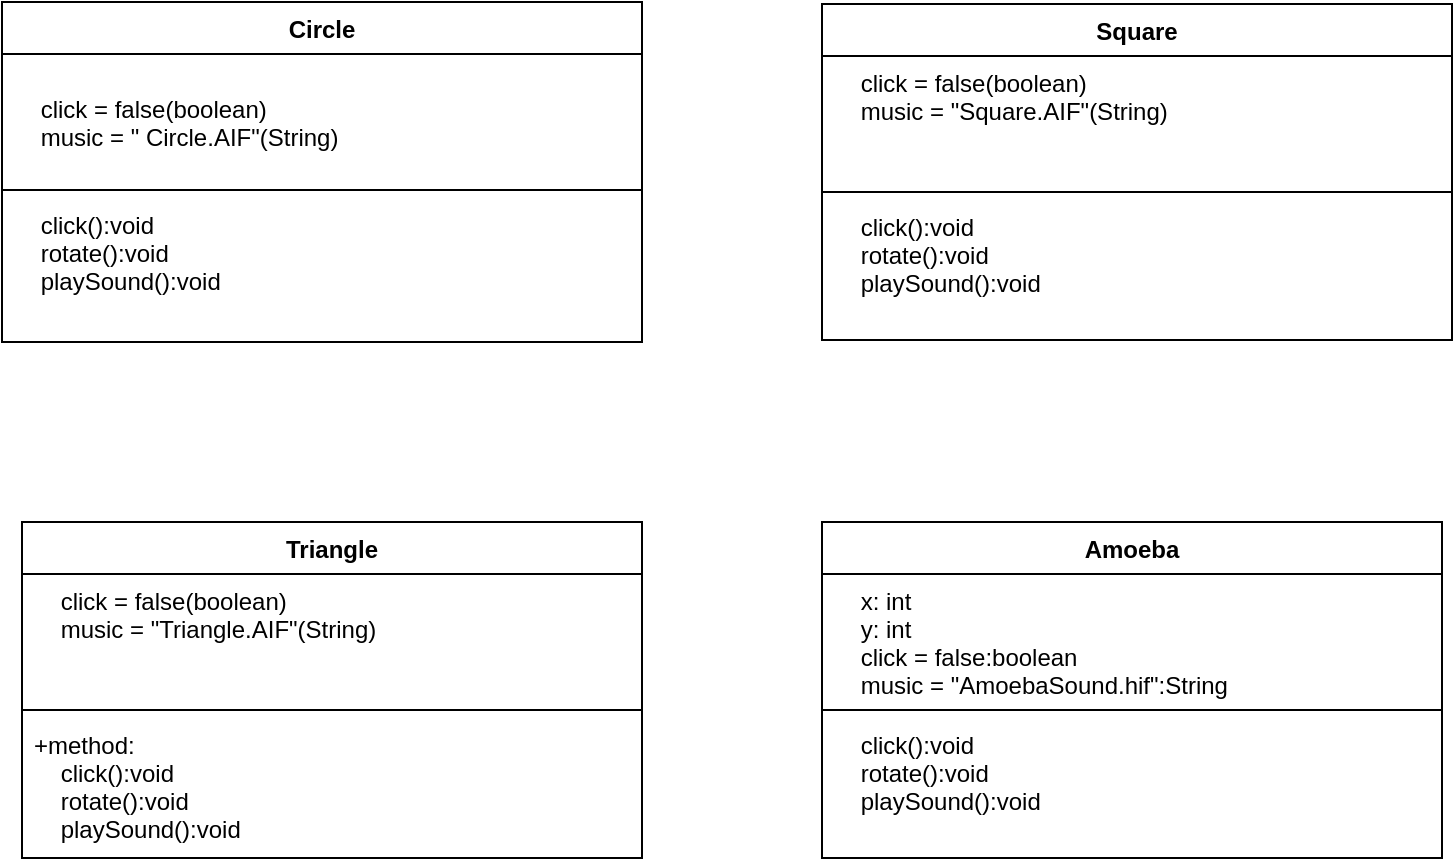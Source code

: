 <mxfile version="15.4.0" type="device"><diagram id="6tOn8OJApcHEsSLV2fzt" name="Page-1"><mxGraphModel dx="852" dy="534" grid="1" gridSize="10" guides="1" tooltips="1" connect="1" arrows="1" fold="1" page="1" pageScale="1" pageWidth="850" pageHeight="1100" math="0" shadow="0"><root><mxCell id="0"/><mxCell id="1" parent="0"/><mxCell id="a1AIBcJpWgY2n_WUI0sD-1" value="Circle&#10;" style="swimlane;fontStyle=1;align=center;verticalAlign=top;childLayout=stackLayout;horizontal=1;startSize=26;horizontalStack=0;resizeParent=1;resizeParentMax=0;resizeLast=0;collapsible=1;marginBottom=0;" parent="1" vertex="1"><mxGeometry x="50" y="50" width="320" height="170" as="geometry"/></mxCell><mxCell id="a1AIBcJpWgY2n_WUI0sD-2" value="&#10;    click = false(boolean)&#10;    music = &quot; Circle.AIF&quot;(String)" style="text;strokeColor=none;fillColor=none;align=left;verticalAlign=top;spacingLeft=4;spacingRight=4;overflow=hidden;rotatable=0;points=[[0,0.5],[1,0.5]];portConstraint=eastwest;" parent="a1AIBcJpWgY2n_WUI0sD-1" vertex="1"><mxGeometry y="26" width="320" height="64" as="geometry"/></mxCell><mxCell id="a1AIBcJpWgY2n_WUI0sD-3" value="" style="line;strokeWidth=1;fillColor=none;align=left;verticalAlign=middle;spacingTop=-1;spacingLeft=3;spacingRight=3;rotatable=0;labelPosition=right;points=[];portConstraint=eastwest;" parent="a1AIBcJpWgY2n_WUI0sD-1" vertex="1"><mxGeometry y="90" width="320" height="8" as="geometry"/></mxCell><mxCell id="a1AIBcJpWgY2n_WUI0sD-4" value="    click():void&#10;    rotate():void&#10;    playSound():void" style="text;strokeColor=none;fillColor=none;align=left;verticalAlign=top;spacingLeft=4;spacingRight=4;overflow=hidden;rotatable=0;points=[[0,0.5],[1,0.5]];portConstraint=eastwest;" parent="a1AIBcJpWgY2n_WUI0sD-1" vertex="1"><mxGeometry y="98" width="320" height="72" as="geometry"/></mxCell><mxCell id="a1AIBcJpWgY2n_WUI0sD-5" value="Square" style="swimlane;fontStyle=1;align=center;verticalAlign=top;childLayout=stackLayout;horizontal=1;startSize=26;horizontalStack=0;resizeParent=1;resizeParentMax=0;resizeLast=0;collapsible=1;marginBottom=0;" parent="1" vertex="1"><mxGeometry x="460" y="51" width="315" height="168" as="geometry"/></mxCell><mxCell id="a1AIBcJpWgY2n_WUI0sD-6" value="    click = false(boolean)&#10;    music = &quot;Square.AIF&quot;(String)" style="text;strokeColor=none;fillColor=none;align=left;verticalAlign=top;spacingLeft=4;spacingRight=4;overflow=hidden;rotatable=0;points=[[0,0.5],[1,0.5]];portConstraint=eastwest;" parent="a1AIBcJpWgY2n_WUI0sD-5" vertex="1"><mxGeometry y="26" width="315" height="64" as="geometry"/></mxCell><mxCell id="a1AIBcJpWgY2n_WUI0sD-7" value="" style="line;strokeWidth=1;fillColor=none;align=left;verticalAlign=middle;spacingTop=-1;spacingLeft=3;spacingRight=3;rotatable=0;labelPosition=right;points=[];portConstraint=eastwest;" parent="a1AIBcJpWgY2n_WUI0sD-5" vertex="1"><mxGeometry y="90" width="315" height="8" as="geometry"/></mxCell><mxCell id="a1AIBcJpWgY2n_WUI0sD-8" value="    click():void&#10;    rotate():void&#10;    playSound():void" style="text;strokeColor=none;fillColor=none;align=left;verticalAlign=top;spacingLeft=4;spacingRight=4;overflow=hidden;rotatable=0;points=[[0,0.5],[1,0.5]];portConstraint=eastwest;" parent="a1AIBcJpWgY2n_WUI0sD-5" vertex="1"><mxGeometry y="98" width="315" height="70" as="geometry"/></mxCell><mxCell id="a1AIBcJpWgY2n_WUI0sD-9" value="Triangle" style="swimlane;fontStyle=1;align=center;verticalAlign=top;childLayout=stackLayout;horizontal=1;startSize=26;horizontalStack=0;resizeParent=1;resizeParentMax=0;resizeLast=0;collapsible=1;marginBottom=0;" parent="1" vertex="1"><mxGeometry x="60" y="310" width="310" height="168" as="geometry"/></mxCell><mxCell id="a1AIBcJpWgY2n_WUI0sD-10" value="    click = false(boolean)&#10;    music = &quot;Triangle.AIF&quot;(String)" style="text;strokeColor=none;fillColor=none;align=left;verticalAlign=top;spacingLeft=4;spacingRight=4;overflow=hidden;rotatable=0;points=[[0,0.5],[1,0.5]];portConstraint=eastwest;" parent="a1AIBcJpWgY2n_WUI0sD-9" vertex="1"><mxGeometry y="26" width="310" height="64" as="geometry"/></mxCell><mxCell id="a1AIBcJpWgY2n_WUI0sD-11" value="" style="line;strokeWidth=1;fillColor=none;align=left;verticalAlign=middle;spacingTop=-1;spacingLeft=3;spacingRight=3;rotatable=0;labelPosition=right;points=[];portConstraint=eastwest;" parent="a1AIBcJpWgY2n_WUI0sD-9" vertex="1"><mxGeometry y="90" width="310" height="8" as="geometry"/></mxCell><mxCell id="a1AIBcJpWgY2n_WUI0sD-12" value="+method:&#10;    click():void&#10;    rotate():void&#10;    playSound():void" style="text;strokeColor=none;fillColor=none;align=left;verticalAlign=top;spacingLeft=4;spacingRight=4;overflow=hidden;rotatable=0;points=[[0,0.5],[1,0.5]];portConstraint=eastwest;" parent="a1AIBcJpWgY2n_WUI0sD-9" vertex="1"><mxGeometry y="98" width="310" height="70" as="geometry"/></mxCell><mxCell id="bO29qN2p4ygUL8JB1dde-1" value="Amoeba" style="swimlane;fontStyle=1;align=center;verticalAlign=top;childLayout=stackLayout;horizontal=1;startSize=26;horizontalStack=0;resizeParent=1;resizeParentMax=0;resizeLast=0;collapsible=1;marginBottom=0;" vertex="1" parent="1"><mxGeometry x="460" y="310" width="310" height="168" as="geometry"/></mxCell><mxCell id="bO29qN2p4ygUL8JB1dde-2" value="    x: int &#10;    y: int&#10;    click = false:boolean&#10;    music = &quot;AmoebaSound.hif&quot;:String&#10;    " style="text;strokeColor=none;fillColor=none;align=left;verticalAlign=top;spacingLeft=4;spacingRight=4;overflow=hidden;rotatable=0;points=[[0,0.5],[1,0.5]];portConstraint=eastwest;" vertex="1" parent="bO29qN2p4ygUL8JB1dde-1"><mxGeometry y="26" width="310" height="64" as="geometry"/></mxCell><mxCell id="bO29qN2p4ygUL8JB1dde-3" value="" style="line;strokeWidth=1;fillColor=none;align=left;verticalAlign=middle;spacingTop=-1;spacingLeft=3;spacingRight=3;rotatable=0;labelPosition=right;points=[];portConstraint=eastwest;" vertex="1" parent="bO29qN2p4ygUL8JB1dde-1"><mxGeometry y="90" width="310" height="8" as="geometry"/></mxCell><mxCell id="bO29qN2p4ygUL8JB1dde-4" value="    click():void&#10;    rotate():void&#10;    playSound():void" style="text;strokeColor=none;fillColor=none;align=left;verticalAlign=top;spacingLeft=4;spacingRight=4;overflow=hidden;rotatable=0;points=[[0,0.5],[1,0.5]];portConstraint=eastwest;" vertex="1" parent="bO29qN2p4ygUL8JB1dde-1"><mxGeometry y="98" width="310" height="70" as="geometry"/></mxCell></root></mxGraphModel></diagram></mxfile>